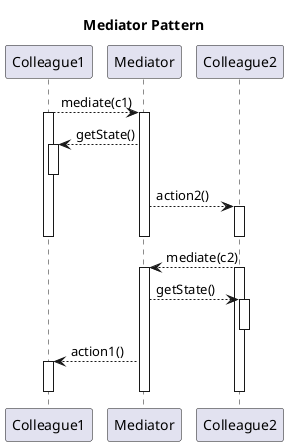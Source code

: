 @startuml
title Mediator Pattern

Colleague1 --> Mediator : mediate(c1)
activate Colleague1
    activate Mediator
        Colleague1 <-- Mediator : getState()
            activate Colleague1
            deactivate Colleague1
        Mediator --> Colleague2 : action2()
            activate Colleague2
            deactivate Colleague2
    deactivate Mediator 
deactivate Colleague1

Colleague2 --> Mediator : mediate(c2)
activate Colleague2
    activate Mediator
        Colleague2 <-- Mediator : getState()
            activate Colleague2
            deactivate Colleague2
        Mediator --> Colleague1 : action1()
            activate Colleague1
            deactivate Colleague1        
    deactivate Mediator 
deactivate Colleague2

@enduml
